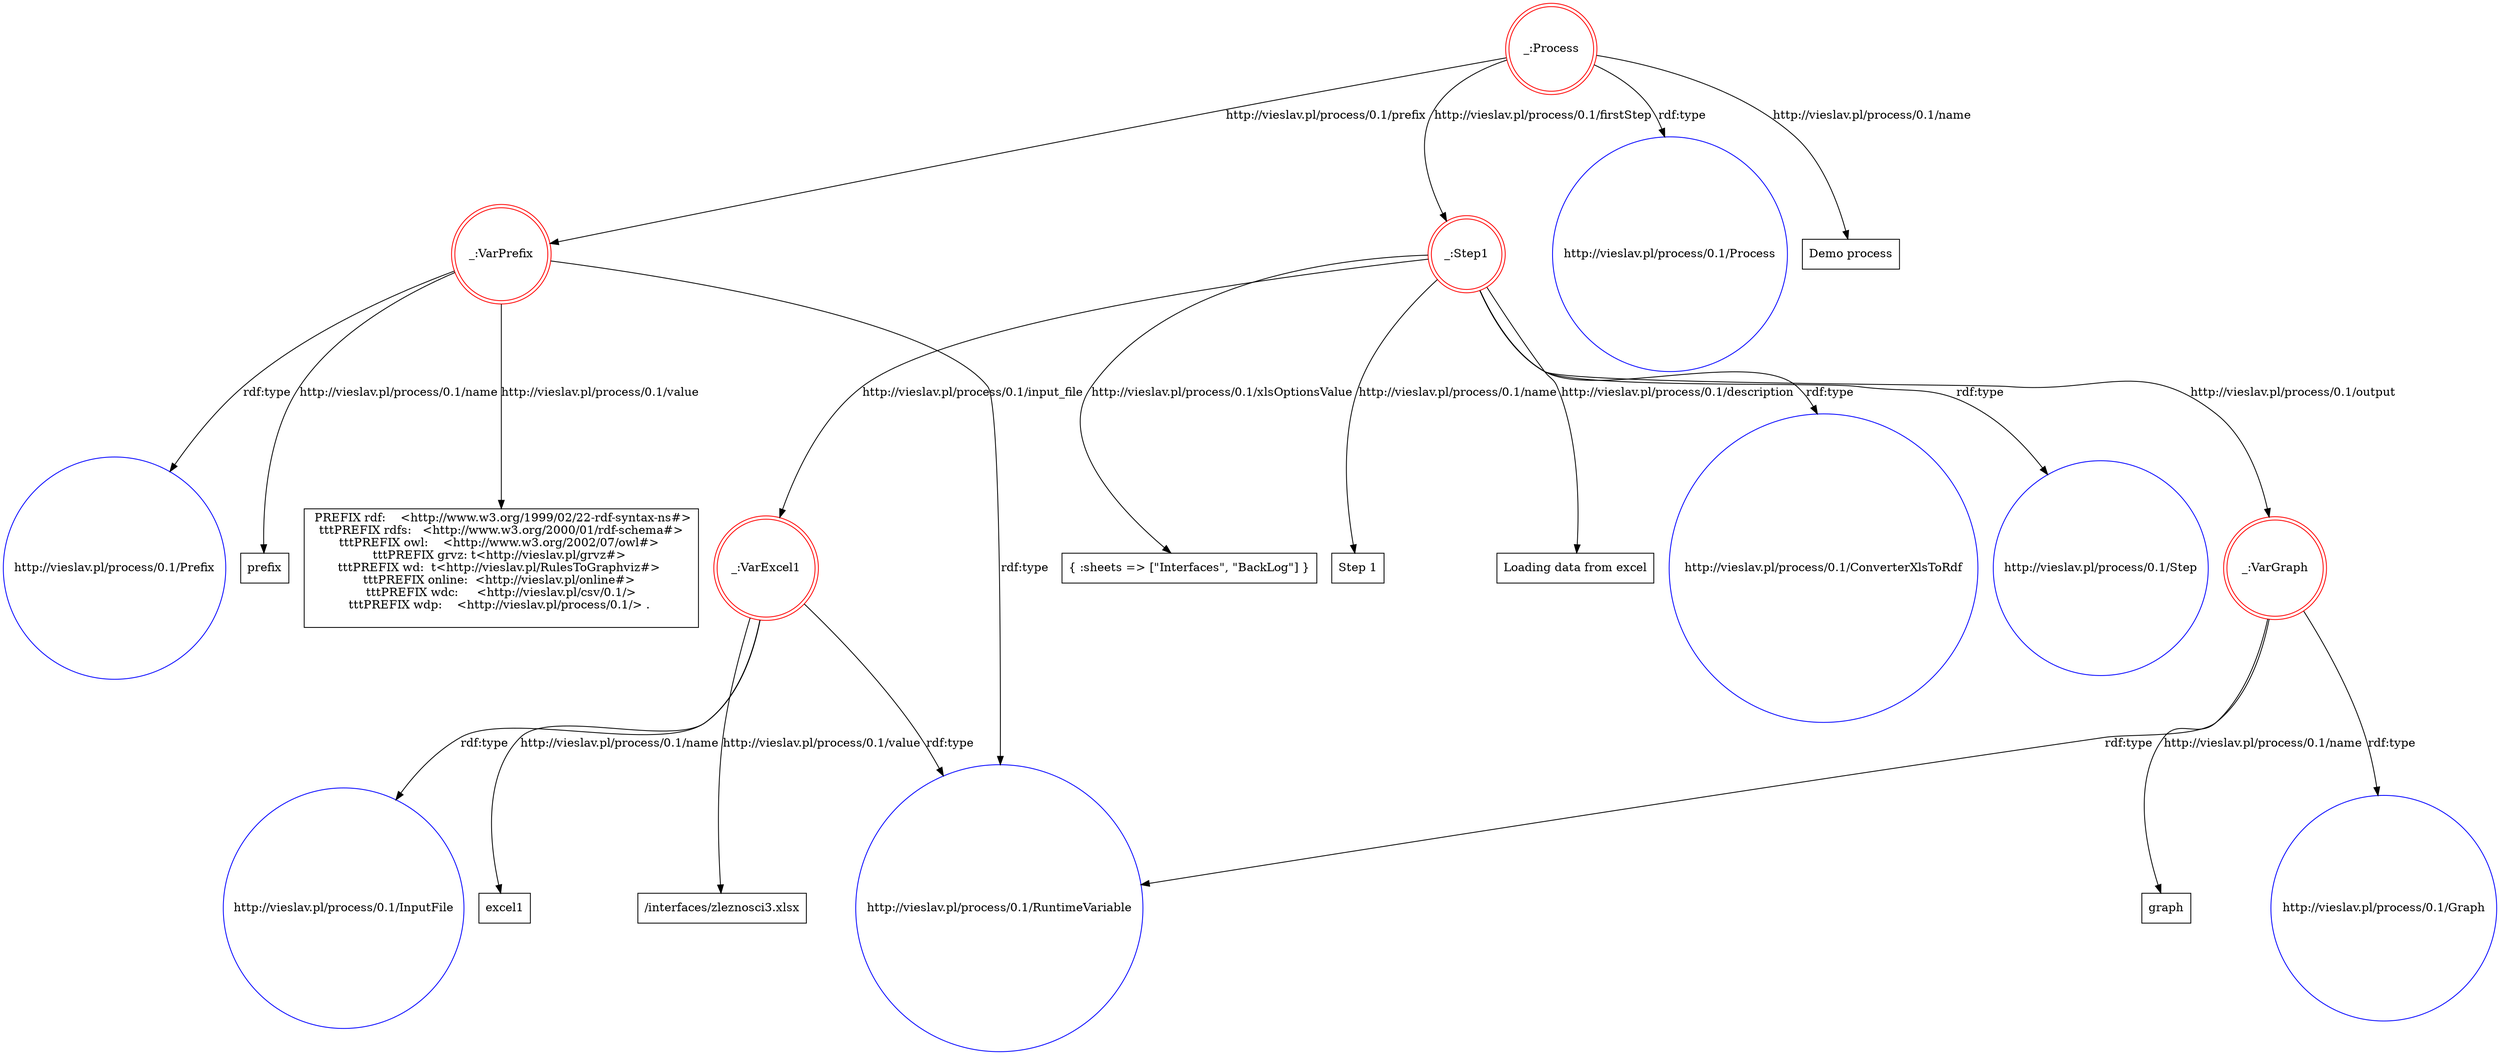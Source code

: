 digraph G {
	graph [bb="0,0,2623.7,1255.5"];
	node [label="\N"];
	"_:Process"	 [color=red,
		height=1.411,
		label="_:Process",
		pos="1597.9,1204.7",
		shape=doublecircle,
		width=1.411];
	"_:VarPrefix"	 [color=red,
		height=1.5554,
		label="_:VarPrefix",
		pos="547.89,961.22",
		shape=doublecircle,
		width=1.5554];
	"_:Process" -> "_:VarPrefix"	 [color=black,
		label="http://vieslav.pl/process/0.1/prefix",
		lp="1380.9,1128.4",
		pos="e,602.44,975.4 1548.4,1193.2 1486.8,1180.1 1378.5,1156.9 1285.9,1135.9 1036.5,1079.5 740.7,1008.7 612.48,977.82"];
	"http://vieslav.pl/process/0.1/Process"	 [color=blue,
		height=3.9358,
		label="http://vieslav.pl/process/0.1/Process",
		pos="1711.9,961.22",
		shape=circle,
		width=3.9358];
	"_:Process" -> "http://vieslav.pl/process/0.1/Process"	 [color=black,
		label="rdf:type",
		lp="1718.9,1128.4",
		pos="e,1704.2,1103 1643.2,1180.8 1660.6,1169.6 1678.9,1154.6 1689.9,1135.9 1694.2,1128.6 1697.8,1120.7 1700.9,1112.6"];
	"Demo process"	 [height=0.5,
		label="Demo process",
		pos="1920.9,961.22",
		shape=rectangle,
		width=1.3611];
	"_:Process" -> "Demo process"	 [color=black,
		label="http://vieslav.pl/process/0.1/name",
		lp="1933.4,1128.4",
		pos="e,1918.3,979.4 1648.2,1196.8 1706.9,1186.3 1803.3,1160.9 1862.9,1102.9 1894.7,1071.9 1909.8,1020.9 1916.3,989.6"];
	"_:Step1"	 [color=red,
		height=1.1763,
		label="_:Step1",
		pos="1496.9,961.22",
		shape=doublecircle,
		width=1.1763];
	"_:Process" -> "_:Step1"	 [color=black,
		label="http://vieslav.pl/process/0.1/firstStep",
		lp="1587.4,1128.4",
		pos="e,1482.5,1001.2 1549.9,1187.9 1525.8,1177.3 1498.9,1160.6 1484.9,1135.9 1463.4,1098 1469.9,1047.8 1479.7,1011.1"];
	"http://vieslav.pl/process/0.1/Prefix"	 [color=blue,
		height=3.7191,
		label="http://vieslav.pl/process/0.1/Prefix",
		pos="133.89,582.65",
		shape=circle,
		width=3.7191];
	"_:VarPrefix" -> "http://vieslav.pl/process/0.1/Prefix"	 [color=black,
		label="rdf:type",
		lp="325.89,794.04",
		pos="e,208.21,694.33 498.49,934.12 446.87,905.51 365.03,856.35 303.89,801.54 271.48,772.48 240.69,736.65 214.44,702.5"];
	"http://vieslav.pl/process/0.1/RuntimeVariable"	 [color=blue,
		height=4.8024,
		label="http://vieslav.pl/process/0.1/RuntimeVariable",
		pos="1041.9,172.88",
		shape=circle,
		width=4.8024];
	"_:VarPrefix" -> "http://vieslav.pl/process/0.1/RuntimeVariable"	 [color=black,
		label="rdf:type",
		lp="1063.9,582.65",
		pos="e,1042.1,346.14 604.1,960.65 707.22,958.03 925.17,935.93 1024.9,801.54 1038.1,783.74 1041.4,535.12 1042,356.21"];
	prefix	 [height=0.5,
		label=prefix,
		pos="312.89,582.65",
		shape=rectangle,
		width=0.75];
	"_:VarPrefix" -> prefix	 [color=black,
		label="http://vieslav.pl/process/0.1/name",
		lp="450.39,794.04",
		pos="e,312.42,600.68 499.52,932.62 455.62,905.04 392.48,858.6 356.89,801.54 319.14,741.01 312.96,654.3 312.45,610.77"];
	" PREFIX rdf:    <http://www.w3.org/1999/02/22-rdf-syntax-ns#>\n			PREFIX rdfs:   <http://www.w3.org/2000/01/rdf-schema#>\n			PREFIX \
owl:    <http://www.w3.org/2002/07/owl#> \n			PREFIX grvz: 	<http://vieslav.pl/grvz#> \n			PREFIX wd:  	<http://vieslav.pl/RulesToGraphviz#> \n			\
PREFIX online:  <http://vieslav.pl/online#> \n			PREFIX wdc:     <http://vieslav.pl/csv/0.1/>\n			PREFIX wdp:    <http://vieslav.pl/\
process/0.1/> . \n  "	 [height=1.9861,
		label=" PREFIX rdf:    <http://www.w3.org/1999/02/22-rdf-syntax-ns#>\n\t\t\tPREFIX rdfs:   <http://www.w3.org/2000/01/rdf-schema#>\n\t\t\tPREFIX \
owl:    <http://www.w3.org/2002/07/owl#> \n\t\t\tPREFIX grvz: \t<http://vieslav.pl/grvz#> \n\t\t\tPREFIX wd:  \t<http://vieslav.pl/\
RulesToGraphviz#> \n\t\t\tPREFIX online:  <http://vieslav.pl/online#> \n\t\t\tPREFIX wdc:     <http://vieslav.pl/csv/0.1/>\n\t\t\tPREFIX \
wdp:    <http://vieslav.pl/process/0.1/> . \n  ",
		pos="547.89,582.65",
		shape=rectangle,
		width=5.2778];
	"_:VarPrefix" -> " PREFIX rdf:    <http://www.w3.org/1999/02/22-rdf-syntax-ns#>\n			PREFIX rdfs:   <http://www.w3.org/2000/01/rdf-schema#>\n			PREFIX \
owl:    <http://www.w3.org/2002/07/owl#> \n			PREFIX grvz: 	<http://vieslav.pl/grvz#> \n			PREFIX wd:  	<http://vieslav.pl/RulesToGraphviz#> \n			\
PREFIX online:  <http://vieslav.pl/online#> \n			PREFIX wdc:     <http://vieslav.pl/csv/0.1/>\n			PREFIX wdp:    <http://vieslav.pl/\
process/0.1/> . \n  "	 [color=black,
		label="http://vieslav.pl/process/0.1/value",
		lp="640.89,794.04",
		pos="e,547.89,654.39 547.89,905.06 547.89,841.65 547.89,737 547.89,664.41"];
	"_:VarGraph"	 [color=red,
		height=1.6096,
		label="_:VarGraph",
		pos="2382.9,582.65",
		shape=doublecircle,
		width=1.6096];
	"_:Step1" -> "_:VarGraph"	 [color=black,
		label="http://vieslav.pl/process/0.1/output",
		lp="2386.4,794.04",
		pos="e,2377.8,640.8 1503.5,919.36 1511.2,886.39 1527.4,841.94 1560.9,819.54 1583.6,804.31 2025.6,803.74 2052.9,801.54 2170.3,792.04 2223.8,\
842.06 2315.9,768.54 2351.4,740.15 2368.1,691.25 2376,650.86"];
	"_:VarExcel1"	 [color=red,
		height=1.6457,
		label="_:VarExcel1",
		pos="814.89,582.65",
		shape=doublecircle,
		width=1.6457];
	"_:Step1" -> "_:VarExcel1"	 [color=black,
		label="http://vieslav.pl/process/0.1/input_file",
		lp="1018.4,794.04",
		pos="e,826.56,641.08 1454.3,960.4 1349.6,958.6 1076.7,940.05 913.89,801.54 868.59,762.99 843,699.44 829.24,650.88"];
	"http://vieslav.pl/process/0.1/ConverterXlsToRdf"	 [color=blue,
		height=5.1634,
		label="http://vieslav.pl/process/0.1/ConverterXlsToRdf",
		pos="1844.9,582.65",
		shape=circle,
		width=5.1634];
	"_:Step1" -> "http://vieslav.pl/process/0.1/ConverterXlsToRdf"	 [color=black,
		label="rdf:type",
		lp="1842.9,794.04",
		pos="e,1833.8,768.45 1503.8,919.34 1511.7,886.59 1528,842.46 1560.9,819.54 1606.2,787.97 1768.1,838.78 1808.9,801.54 1816.8,794.34 1823.4,\
786.13 1828.9,777.21"];
	"http://vieslav.pl/process/0.1/Step"	 [color=blue,
		height=3.5927,
		label="http://vieslav.pl/process/0.1/Step",
		pos="2177.9,582.65",
		shape=circle,
		width=3.5927];
	"_:Step1" -> "http://vieslav.pl/process/0.1/Step"	 [color=black,
		label="rdf:type",
		lp="2026.9,794.04",
		pos="e,2114.8,695.75 1503.7,919.22 1511.5,886.39 1527.8,842.22 1560.9,819.54 1589.2,800.15 1834.9,805.79 1868.9,801.54 1945.7,791.92 \
1974.3,809.66 2039.9,768.54 2066.2,752.02 2089.3,728.53 2108.6,703.81"];
	"{ :sheets => [\"Interfaces\", \"BackLog\"] }"	 [height=0.5,
		label="{ :sheets => [\"Interfaces\", \"BackLog\"] }",
		pos="1223.9,582.65",
		shape=rectangle,
		width=3.4028];
	"_:Step1" -> "{ :sheets => [\"Interfaces\", \"BackLog\"] }"	 [color=black,
		label="http://vieslav.pl/process/0.1/xlsOptionsValue",
		lp="1256.9,794.04",
		pos="e,1205.9,600.8 1454.7,956.39 1375.3,946.62 1205,913.06 1131.9,801.54 1089.6,737.05 1158.9,649.91 1198.8,608.07"];
	"Step 1"	 [height=0.5,
		label="Step 1",
		pos="1391.9,582.65",
		shape=rectangle,
		width=0.75];
	"_:Step1" -> "Step 1"	 [color=black,
		label="http://vieslav.pl/process/0.1/name",
		lp="1482.4,794.04",
		pos="e,1388.2,600.83 1468.1,930.1 1441.7,900.2 1404.3,851.7 1388.9,801.54 1368.6,735.52 1378.8,652.82 1386.3,610.83"];
	"Loading data from excel"	 [height=0.5,
		label="Loading data from excel",
		pos="1564.9,582.65",
		shape=rectangle,
		width=2.1111];
	"_:Step1" -> "Loading data from excel"	 [color=black,
		label="http://vieslav.pl/process/0.1/description",
		lp="1694.9,794.04",
		pos="e,1571.1,600.65 1510.1,920.76 1521.1,891.29 1538.5,850.88 1560.9,819.54 1567.6,810.07 1575.3,812.22 1579.9,801.54 1607.5,737.34 \
1587.6,652.65 1574.3,610.24"];
	"_:VarGraph" -> "http://vieslav.pl/process/0.1/RuntimeVariable"	 [color=black,
		label="rdf:type",
		lp="2227.9,371.27",
		pos="e,1212.3,203.42 2377.3,524.6 2370,482.92 2353.5,428.37 2315.9,396.77 2313.3,394.57 1573.1,265.99 1222.3,205.15"];
	"http://vieslav.pl/process/0.1/Graph"	 [color=blue,
		height=3.7733,
		label="http://vieslav.pl/process/0.1/Graph",
		pos="2487.9,172.88",
		shape=circle,
		width=3.7733];
	"_:VarGraph" -> "http://vieslav.pl/process/0.1/Graph"	 [color=black,
		label="rdf:type",
		lp="2490.9,371.27",
		pos="e,2478.9,308.48 2408.5,530.47 2427.5,490.25 2452.4,432.27 2465.9,378.77 2470.8,359.47 2474.6,338.88 2477.5,318.47"];
	"graph"	 [height=0.5,
		label="graph",
		pos="2277.9,172.88",
		shape=rectangle,
		width=0.75];
	"_:VarGraph" -> "graph"	 [color=black,
		label="http://vieslav.pl/process/0.1/name",
		lp="2368.4,371.27",
		pos="e,2271.8,191.02 2374.5,524.95 2365.9,484.8 2348.9,432.04 2315.9,396.77 2302.3,382.24 2285.8,395.43 2274.9,378.77 2239.2,324.13 2256.2,\
242.58 2268.7,200.76"];
	"_:VarExcel1" -> "http://vieslav.pl/process/0.1/RuntimeVariable"	 [color=black,
		label="rdf:type",
		lp="985.89,371.27",
		pos="e,980.08,334.63 851.54,536.05 882.47,496.16 926.6,435.83 957.89,378.77 964.04,367.55 970.01,355.79 975.74,343.82"];
	"http://vieslav.pl/process/0.1/InputFile"	 [color=blue,
		height=4.026,
		label="http://vieslav.pl/process/0.1/InputFile",
		pos="370.89,172.88",
		shape=circle,
		width=4.026];
	"_:VarExcel1" -> "http://vieslav.pl/process/0.1/InputFile"	 [color=black,
		label="rdf:type",
		lp="543.89,371.27",
		pos="e,438.68,301.03 809.76,523.55 802.73,481.32 786.12,426.54 746.89,396.77 706.93,366.45 565.72,403.16 521.89,378.77 491.84,362.05 \
466.11,336.56 444.84,309.19"];
	excel1	 [height=0.5,
		label=excel1,
		pos="560.89,172.88",
		shape=rectangle,
		width=0.75];
	"_:VarExcel1" -> excel1	 [color=black,
		label="http://vieslav.pl/process/0.1/name",
		lp="673.39,371.27",
		pos="e,556.16,191.11 809.45,523.42 802.25,481.41 785.57,426.97 746.89,396.77 717.47,373.8 606.08,405.36 579.89,378.77 533.33,331.52 544.32,\
245.02 553.87,201.07"];
	"/interfaces/zleznosci3.xlsx"	 [height=0.5,
		label="/interfaces/zleznosci3.xlsx",
		pos="770.89,172.88",
		shape=rectangle,
		width=2.2361];
	"_:VarExcel1" -> "/interfaces/zleznosci3.xlsx"	 [color=black,
		label="http://vieslav.pl/process/0.1/value",
		lp="864.89,371.27",
		pos="e,769.8,190.95 799.71,525.31 789.62,484.87 777.26,428.89 771.89,378.77 765.09,315.41 767.32,240.39 769.27,201.06"];
}
